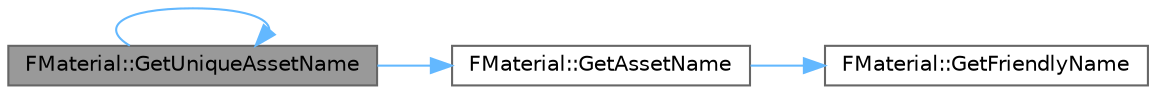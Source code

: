digraph "FMaterial::GetUniqueAssetName"
{
 // INTERACTIVE_SVG=YES
 // LATEX_PDF_SIZE
  bgcolor="transparent";
  edge [fontname=Helvetica,fontsize=10,labelfontname=Helvetica,labelfontsize=10];
  node [fontname=Helvetica,fontsize=10,shape=box,height=0.2,width=0.4];
  rankdir="LR";
  Node1 [id="Node000001",label="FMaterial::GetUniqueAssetName",height=0.2,width=0.4,color="gray40", fillcolor="grey60", style="filled", fontcolor="black",tooltip="Similar to GetFriendlyName, but appends a hash of shader map ID portion of the DDC key (excluding sou..."];
  Node1 -> Node2 [id="edge1_Node000001_Node000002",color="steelblue1",style="solid",tooltip=" "];
  Node2 [id="Node000002",label="FMaterial::GetAssetName",height=0.2,width=0.4,color="grey40", fillcolor="white", style="filled",URL="$db/d78/classFMaterial.html#a61dc1752c0e3edac099c70ebabbfc4d8",tooltip="Similar to GetFriendlyName, but but avoids historical behavior of the former, returning the exact ass..."];
  Node2 -> Node3 [id="edge2_Node000002_Node000003",color="steelblue1",style="solid",tooltip=" "];
  Node3 [id="Node000003",label="FMaterial::GetFriendlyName",height=0.2,width=0.4,color="grey40", fillcolor="white", style="filled",URL="$db/d78/classFMaterial.html#a45f2a979e05fd67b680a62cc500f13d9",tooltip=" "];
  Node1 -> Node1 [id="edge3_Node000001_Node000001",color="steelblue1",style="solid",tooltip=" "];
}
